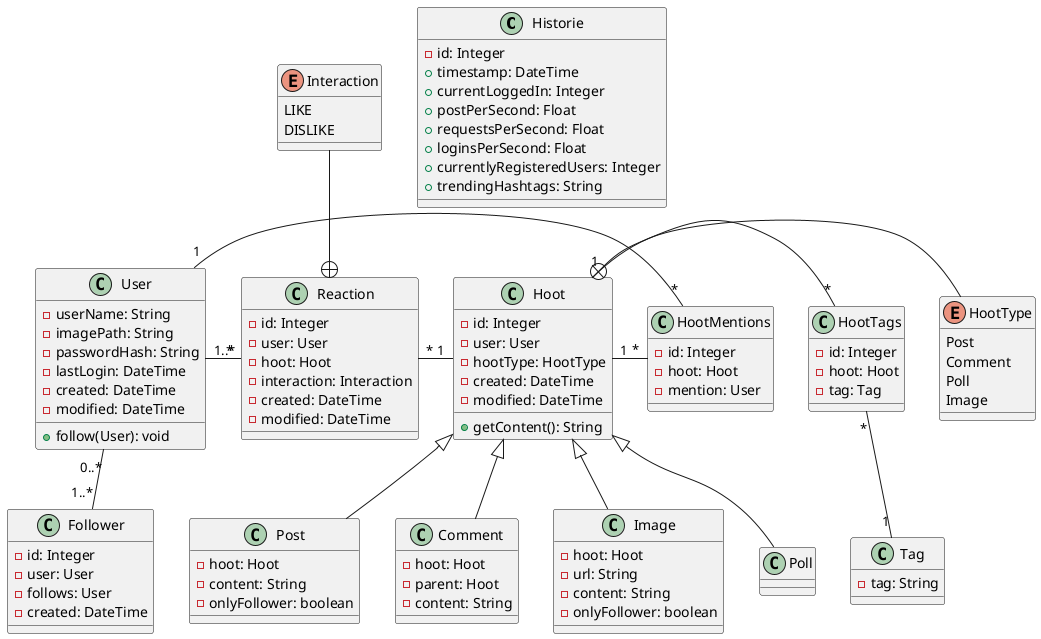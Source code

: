 @startuml
'https://plantuml.com/class-diagram
/' TODO: Beautify '/

class Historie {
    -id: Integer
    +timestamp: DateTime
    +currentLoggedIn: Integer
    +postPerSecond: Float /'Durchschnitt seit letztem Timestamp'/
    +requestsPerSecond: Float
    +loginsPerSecond: Float
    +currentlyRegisteredUsers: Integer
    +trendingHashtags: String
}

enum Interaction {
    LIKE
    DISLIKE
}

class Reaction {
    -id: Integer
    -user: User
    -hoot: Hoot
    -interaction: Interaction
    -created: DateTime
    -modified: DateTime
}

enum HootType {
    Post
    Comment
    Poll /' TODO: Maybe or maybe not implement '/
    Image
}

class Post {
    -hoot: Hoot
    -content: String
    -onlyFollower: boolean /'TODO: Check if this is cool'/
}

class Comment {
    -hoot: Hoot
    -parent: Hoot
    -content: String
}

class Image {
    -hoot: Hoot
    -url: String
    -content: String
    -onlyFollower: boolean /'TODO: Check if this is cool'/
}

class Hoot {
    -id: Integer
    -user: User
    -hootType: HootType
    -created: DateTime
    -modified: DateTime
    +getContent(): String
}

class HootTags {
    -id: Integer
    -hoot: Hoot
    -tag: Tag
}

class Tag {
    -tag: String /' Only lowercase! '/
}

class HootMentions {
    -id: Integer
    -hoot: Hoot
    -mention: User
}

class User {
    -userName: String
    -imagePath: String
    -passwordHash: String
    -lastLogin: DateTime
    -created: DateTime
    -modified: DateTime
    +follow(User): void
}

class Follower {
    -id: Integer
    -user: User
    -follows: User
    -created: DateTime
}

/'
    TODO: Multiplizität prüfen, Ein User eine Interaktion pro Post
    ggf. Trigger
'/
User "0..*" -- "1..*" Follower
User "1..*" - "*" Reaction
Reaction "*" - "1" Hoot /'TODO: Aggregation&Komposition'/
Interaction --+ Reaction

Hoot <|-- Post
Hoot <|-- Comment
Hoot <|-- Image
Hoot <|-- Poll /'TODO: Maybe or maybe not implement'/
Hoot +- HootType

Hoot "1" - "*" HootTags
HootTags "*" -- "1" Tag

Hoot "1" - "*" HootMentions
HootMentions "*" - "1" User

@enduml